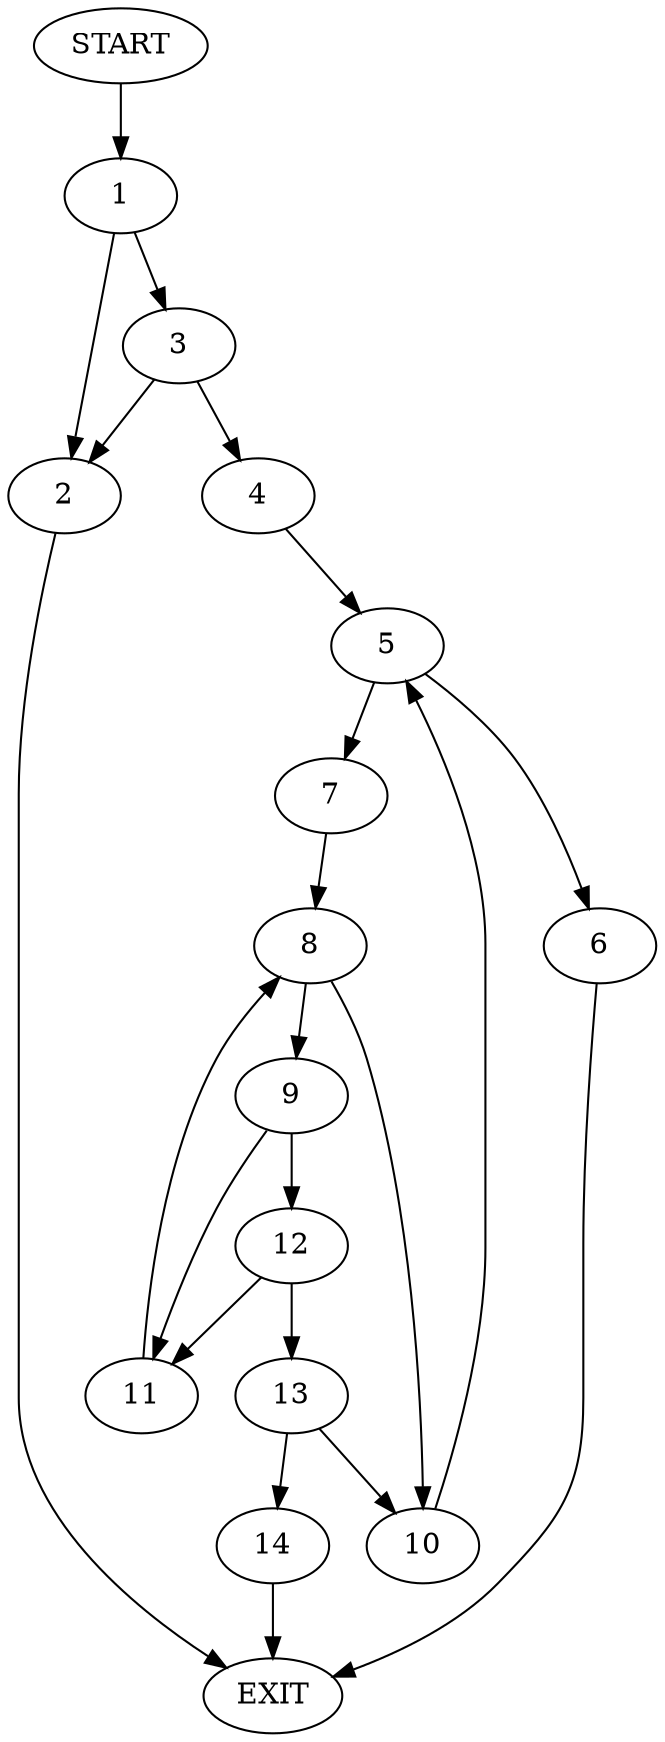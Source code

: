 digraph {
0 [label="START"]
15 [label="EXIT"]
0 -> 1
1 -> 2
1 -> 3
3 -> 4
3 -> 2
2 -> 15
4 -> 5
5 -> 6
5 -> 7
7 -> 8
6 -> 15
8 -> 9
8 -> 10
10 -> 5
9 -> 11
9 -> 12
11 -> 8
12 -> 13
12 -> 11
13 -> 10
13 -> 14
14 -> 15
}
